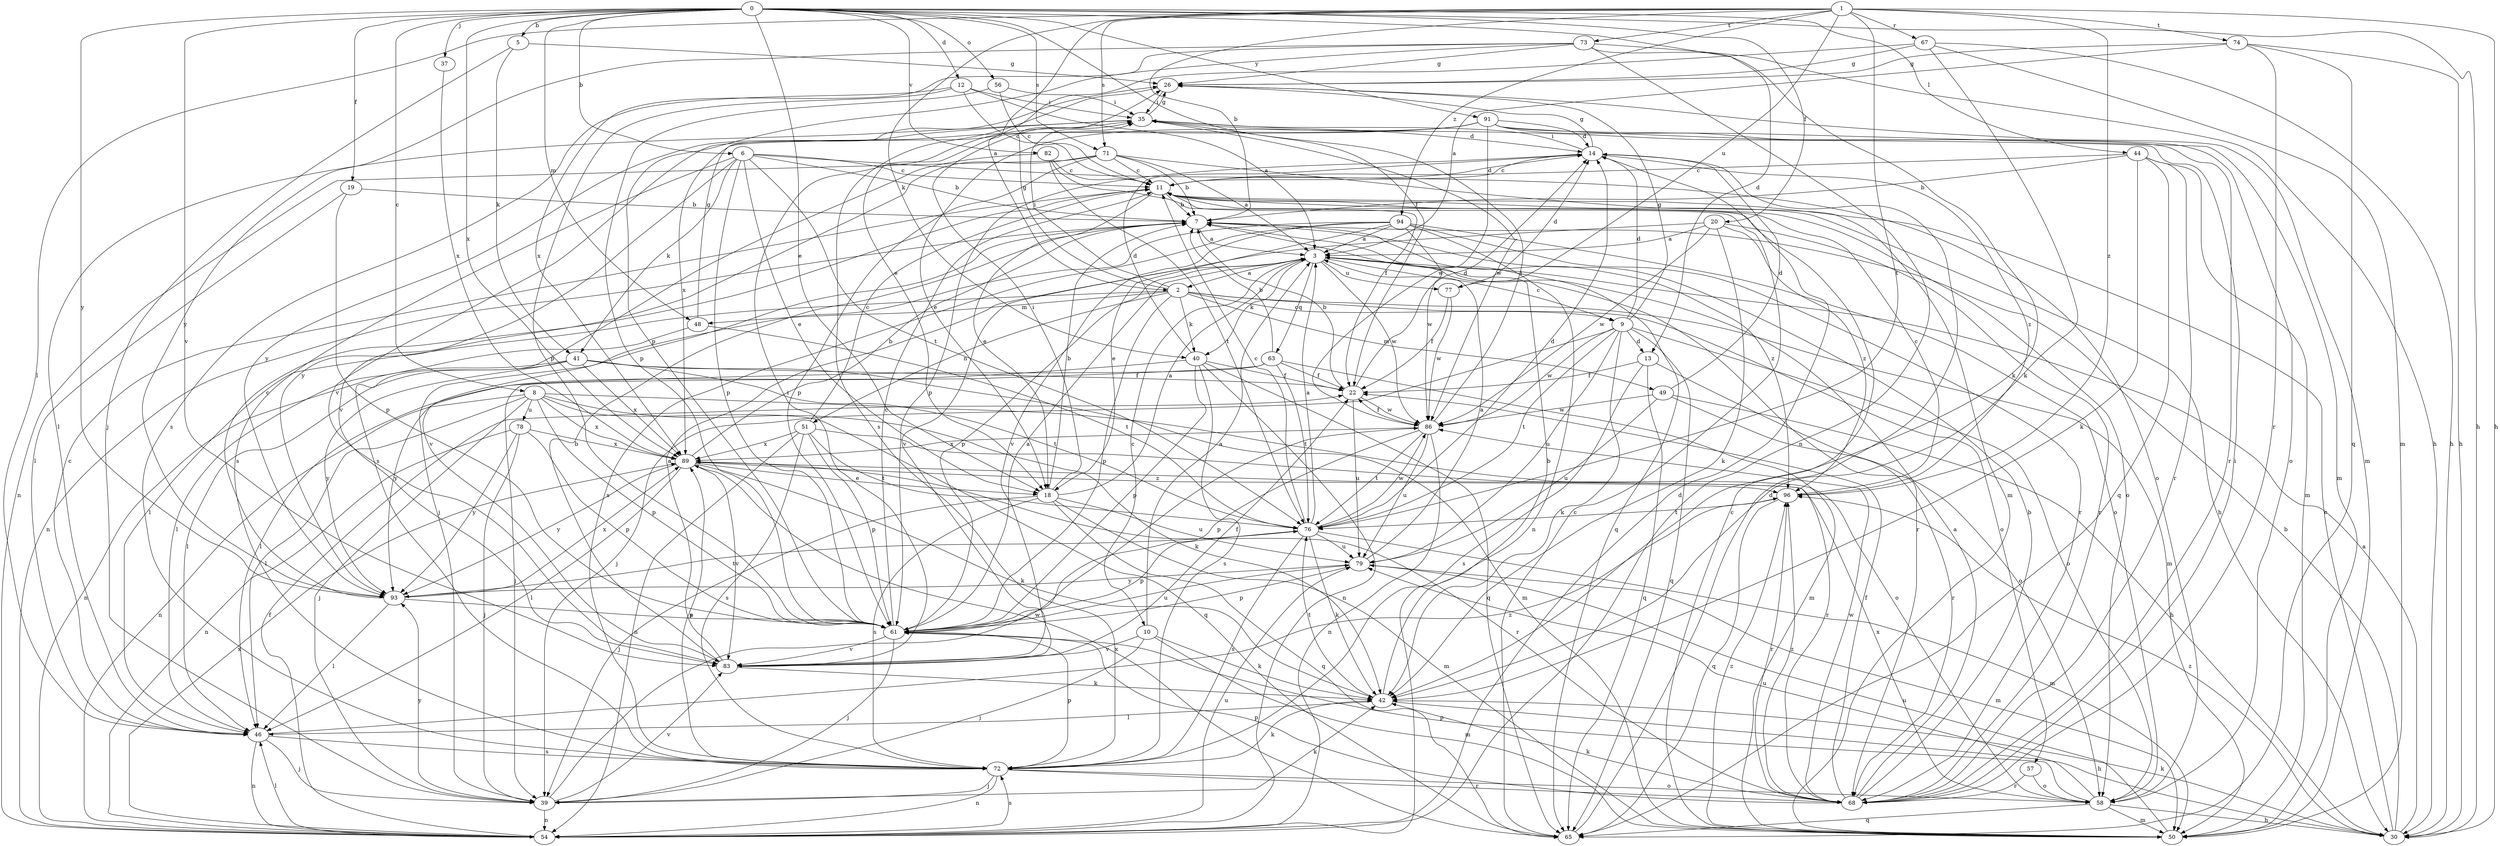 strict digraph  {
0;
1;
2;
3;
5;
6;
7;
8;
9;
10;
11;
12;
13;
14;
18;
19;
20;
22;
26;
30;
35;
37;
39;
40;
41;
42;
44;
46;
48;
49;
50;
51;
54;
56;
57;
58;
61;
63;
65;
67;
68;
71;
72;
73;
74;
76;
77;
78;
79;
82;
83;
86;
89;
91;
93;
94;
96;
0 -> 5  [label=b];
0 -> 6  [label=b];
0 -> 8  [label=c];
0 -> 12  [label=d];
0 -> 13  [label=d];
0 -> 18  [label=e];
0 -> 19  [label=f];
0 -> 20  [label=f];
0 -> 22  [label=f];
0 -> 30  [label=h];
0 -> 37  [label=j];
0 -> 44  [label=l];
0 -> 48  [label=m];
0 -> 56  [label=o];
0 -> 71  [label=s];
0 -> 82  [label=v];
0 -> 83  [label=v];
0 -> 89  [label=x];
0 -> 91  [label=y];
0 -> 93  [label=y];
1 -> 2  [label=a];
1 -> 7  [label=b];
1 -> 30  [label=h];
1 -> 40  [label=k];
1 -> 46  [label=l];
1 -> 67  [label=r];
1 -> 71  [label=s];
1 -> 73  [label=t];
1 -> 74  [label=t];
1 -> 76  [label=t];
1 -> 77  [label=u];
1 -> 94  [label=z];
1 -> 96  [label=z];
2 -> 9  [label=c];
2 -> 26  [label=g];
2 -> 35  [label=i];
2 -> 40  [label=k];
2 -> 46  [label=l];
2 -> 48  [label=m];
2 -> 49  [label=m];
2 -> 50  [label=m];
2 -> 51  [label=n];
2 -> 57  [label=o];
2 -> 61  [label=p];
3 -> 2  [label=a];
3 -> 9  [label=c];
3 -> 10  [label=c];
3 -> 40  [label=k];
3 -> 61  [label=p];
3 -> 63  [label=q];
3 -> 68  [label=r];
3 -> 77  [label=u];
3 -> 86  [label=w];
5 -> 26  [label=g];
5 -> 39  [label=j];
5 -> 41  [label=k];
6 -> 7  [label=b];
6 -> 11  [label=c];
6 -> 18  [label=e];
6 -> 41  [label=k];
6 -> 58  [label=o];
6 -> 61  [label=p];
6 -> 72  [label=s];
6 -> 76  [label=t];
6 -> 83  [label=v];
7 -> 3  [label=a];
7 -> 54  [label=n];
7 -> 65  [label=q];
7 -> 83  [label=v];
7 -> 96  [label=z];
8 -> 39  [label=j];
8 -> 42  [label=k];
8 -> 46  [label=l];
8 -> 54  [label=n];
8 -> 58  [label=o];
8 -> 61  [label=p];
8 -> 65  [label=q];
8 -> 78  [label=u];
8 -> 89  [label=x];
9 -> 13  [label=d];
9 -> 14  [label=d];
9 -> 26  [label=g];
9 -> 39  [label=j];
9 -> 42  [label=k];
9 -> 58  [label=o];
9 -> 65  [label=q];
9 -> 76  [label=t];
9 -> 79  [label=u];
9 -> 86  [label=w];
10 -> 3  [label=a];
10 -> 39  [label=j];
10 -> 42  [label=k];
10 -> 50  [label=m];
10 -> 83  [label=v];
11 -> 7  [label=b];
11 -> 14  [label=d];
11 -> 18  [label=e];
11 -> 30  [label=h];
11 -> 58  [label=o];
12 -> 3  [label=a];
12 -> 11  [label=c];
12 -> 35  [label=i];
12 -> 61  [label=p];
12 -> 72  [label=s];
13 -> 22  [label=f];
13 -> 58  [label=o];
13 -> 65  [label=q];
13 -> 72  [label=s];
14 -> 11  [label=c];
14 -> 26  [label=g];
14 -> 35  [label=i];
14 -> 61  [label=p];
14 -> 96  [label=z];
18 -> 3  [label=a];
18 -> 7  [label=b];
18 -> 35  [label=i];
18 -> 39  [label=j];
18 -> 50  [label=m];
18 -> 65  [label=q];
18 -> 72  [label=s];
18 -> 79  [label=u];
19 -> 7  [label=b];
19 -> 46  [label=l];
19 -> 61  [label=p];
20 -> 3  [label=a];
20 -> 42  [label=k];
20 -> 68  [label=r];
20 -> 83  [label=v];
20 -> 86  [label=w];
20 -> 96  [label=z];
22 -> 7  [label=b];
22 -> 14  [label=d];
22 -> 79  [label=u];
22 -> 86  [label=w];
26 -> 35  [label=i];
26 -> 50  [label=m];
26 -> 72  [label=s];
30 -> 3  [label=a];
30 -> 7  [label=b];
30 -> 11  [label=c];
30 -> 42  [label=k];
30 -> 96  [label=z];
35 -> 14  [label=d];
35 -> 26  [label=g];
35 -> 46  [label=l];
35 -> 86  [label=w];
35 -> 93  [label=y];
37 -> 89  [label=x];
39 -> 42  [label=k];
39 -> 54  [label=n];
39 -> 83  [label=v];
39 -> 86  [label=w];
39 -> 93  [label=y];
40 -> 14  [label=d];
40 -> 22  [label=f];
40 -> 54  [label=n];
40 -> 61  [label=p];
40 -> 65  [label=q];
40 -> 72  [label=s];
40 -> 93  [label=y];
41 -> 22  [label=f];
41 -> 46  [label=l];
41 -> 50  [label=m];
41 -> 54  [label=n];
41 -> 76  [label=t];
41 -> 89  [label=x];
41 -> 93  [label=y];
42 -> 7  [label=b];
42 -> 30  [label=h];
42 -> 46  [label=l];
42 -> 76  [label=t];
44 -> 7  [label=b];
44 -> 11  [label=c];
44 -> 42  [label=k];
44 -> 50  [label=m];
44 -> 65  [label=q];
44 -> 68  [label=r];
46 -> 11  [label=c];
46 -> 39  [label=j];
46 -> 54  [label=n];
46 -> 72  [label=s];
46 -> 96  [label=z];
48 -> 26  [label=g];
48 -> 46  [label=l];
48 -> 76  [label=t];
49 -> 14  [label=d];
49 -> 30  [label=h];
49 -> 68  [label=r];
49 -> 79  [label=u];
49 -> 86  [label=w];
50 -> 11  [label=c];
50 -> 79  [label=u];
50 -> 96  [label=z];
51 -> 11  [label=c];
51 -> 54  [label=n];
51 -> 61  [label=p];
51 -> 68  [label=r];
51 -> 72  [label=s];
51 -> 76  [label=t];
51 -> 89  [label=x];
54 -> 14  [label=d];
54 -> 22  [label=f];
54 -> 46  [label=l];
54 -> 72  [label=s];
54 -> 79  [label=u];
54 -> 89  [label=x];
56 -> 11  [label=c];
56 -> 35  [label=i];
56 -> 61  [label=p];
57 -> 58  [label=o];
57 -> 68  [label=r];
58 -> 30  [label=h];
58 -> 50  [label=m];
58 -> 61  [label=p];
58 -> 65  [label=q];
58 -> 79  [label=u];
58 -> 89  [label=x];
61 -> 3  [label=a];
61 -> 11  [label=c];
61 -> 39  [label=j];
61 -> 79  [label=u];
61 -> 83  [label=v];
63 -> 7  [label=b];
63 -> 22  [label=f];
63 -> 39  [label=j];
63 -> 46  [label=l];
63 -> 50  [label=m];
63 -> 76  [label=t];
65 -> 11  [label=c];
65 -> 14  [label=d];
65 -> 89  [label=x];
67 -> 18  [label=e];
67 -> 26  [label=g];
67 -> 30  [label=h];
67 -> 42  [label=k];
67 -> 50  [label=m];
68 -> 3  [label=a];
68 -> 7  [label=b];
68 -> 22  [label=f];
68 -> 35  [label=i];
68 -> 42  [label=k];
68 -> 61  [label=p];
68 -> 86  [label=w];
68 -> 96  [label=z];
71 -> 3  [label=a];
71 -> 7  [label=b];
71 -> 11  [label=c];
71 -> 50  [label=m];
71 -> 54  [label=n];
71 -> 61  [label=p];
71 -> 93  [label=y];
72 -> 39  [label=j];
72 -> 42  [label=k];
72 -> 54  [label=n];
72 -> 58  [label=o];
72 -> 61  [label=p];
72 -> 68  [label=r];
72 -> 89  [label=x];
73 -> 26  [label=g];
73 -> 30  [label=h];
73 -> 42  [label=k];
73 -> 54  [label=n];
73 -> 61  [label=p];
73 -> 89  [label=x];
73 -> 93  [label=y];
74 -> 3  [label=a];
74 -> 26  [label=g];
74 -> 30  [label=h];
74 -> 65  [label=q];
74 -> 68  [label=r];
76 -> 3  [label=a];
76 -> 11  [label=c];
76 -> 14  [label=d];
76 -> 42  [label=k];
76 -> 50  [label=m];
76 -> 61  [label=p];
76 -> 72  [label=s];
76 -> 79  [label=u];
76 -> 86  [label=w];
77 -> 14  [label=d];
77 -> 22  [label=f];
77 -> 86  [label=w];
78 -> 39  [label=j];
78 -> 54  [label=n];
78 -> 61  [label=p];
78 -> 89  [label=x];
78 -> 93  [label=y];
79 -> 3  [label=a];
79 -> 50  [label=m];
79 -> 61  [label=p];
79 -> 93  [label=y];
82 -> 11  [label=c];
82 -> 22  [label=f];
82 -> 72  [label=s];
82 -> 76  [label=t];
83 -> 3  [label=a];
83 -> 7  [label=b];
83 -> 22  [label=f];
83 -> 35  [label=i];
83 -> 42  [label=k];
86 -> 22  [label=f];
86 -> 35  [label=i];
86 -> 54  [label=n];
86 -> 61  [label=p];
86 -> 76  [label=t];
86 -> 79  [label=u];
86 -> 89  [label=x];
89 -> 7  [label=b];
89 -> 18  [label=e];
89 -> 42  [label=k];
89 -> 46  [label=l];
89 -> 68  [label=r];
89 -> 83  [label=v];
89 -> 93  [label=y];
89 -> 96  [label=z];
91 -> 14  [label=d];
91 -> 18  [label=e];
91 -> 50  [label=m];
91 -> 58  [label=o];
91 -> 68  [label=r];
91 -> 83  [label=v];
91 -> 86  [label=w];
91 -> 89  [label=x];
93 -> 11  [label=c];
93 -> 46  [label=l];
93 -> 61  [label=p];
93 -> 76  [label=t];
93 -> 89  [label=x];
94 -> 3  [label=a];
94 -> 18  [label=e];
94 -> 39  [label=j];
94 -> 54  [label=n];
94 -> 58  [label=o];
94 -> 68  [label=r];
94 -> 72  [label=s];
94 -> 83  [label=v];
94 -> 86  [label=w];
96 -> 11  [label=c];
96 -> 65  [label=q];
96 -> 68  [label=r];
96 -> 76  [label=t];
}
